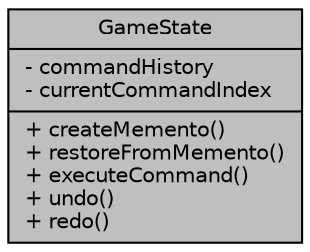 digraph "GameState"
{
 // LATEX_PDF_SIZE
  edge [fontname="Helvetica",fontsize="10",labelfontname="Helvetica",labelfontsize="10"];
  node [fontname="Helvetica",fontsize="10",shape=record];
  Node1 [label="{GameState\n|- commandHistory\l- currentCommandIndex\l|+ createMemento()\l+ restoreFromMemento()\l+ executeCommand()\l+ undo()\l+ redo()\l}",height=0.2,width=0.4,color="black", fillcolor="grey75", style="filled", fontcolor="black",tooltip="Manages the game state and command history."];
}
